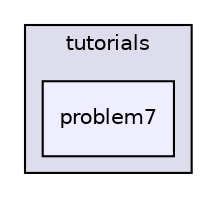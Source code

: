 digraph "C:/Users/Ayo/Desktop/jenes 2.0/src/jenes/tutorials/problem7" {
  compound=true
  node [ fontsize="10", fontname="Helvetica"];
  edge [ labelfontsize="10", labelfontname="Helvetica"];
  subgraph clusterdir_98c53756bcb1ac0f94696f1827dc85d3 {
    graph [ bgcolor="#ddddee", pencolor="black", label="tutorials" fontname="Helvetica", fontsize="10", URL="dir_98c53756bcb1ac0f94696f1827dc85d3.html"]
  dir_3bcc8aa9eff91cfbac41e89e44ac1761 [shape=box, label="problem7", style="filled", fillcolor="#eeeeff", pencolor="black", URL="dir_3bcc8aa9eff91cfbac41e89e44ac1761.html"];
  }
}
